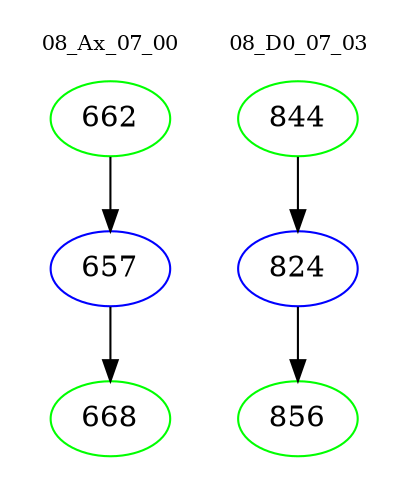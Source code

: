 digraph{
subgraph cluster_0 {
color = white
label = "08_Ax_07_00";
fontsize=10;
T0_662 [label="662", color="green"]
T0_662 -> T0_657 [color="black"]
T0_657 [label="657", color="blue"]
T0_657 -> T0_668 [color="black"]
T0_668 [label="668", color="green"]
}
subgraph cluster_1 {
color = white
label = "08_D0_07_03";
fontsize=10;
T1_844 [label="844", color="green"]
T1_844 -> T1_824 [color="black"]
T1_824 [label="824", color="blue"]
T1_824 -> T1_856 [color="black"]
T1_856 [label="856", color="green"]
}
}
